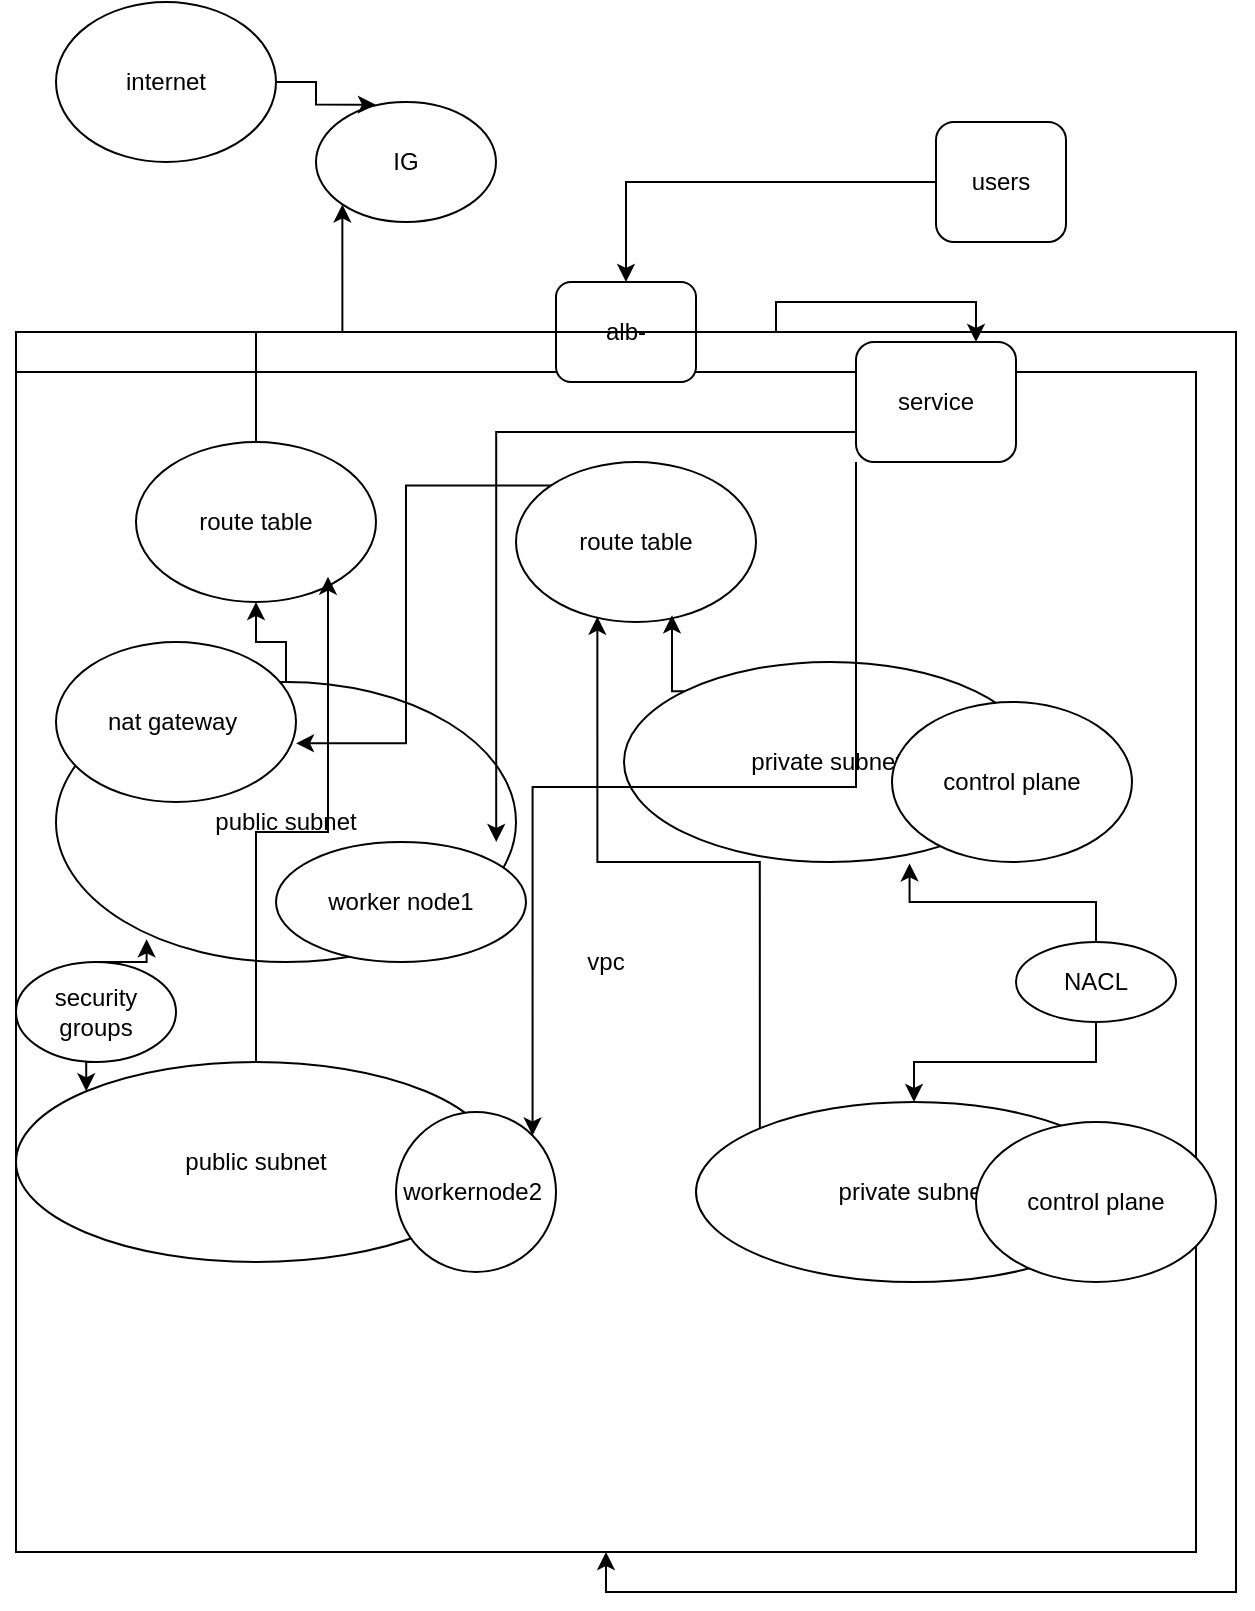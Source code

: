 <mxfile version="24.8.4">
  <diagram name="Page-1" id="u5yoPsmqBJ-nEFNAoy6l">
    <mxGraphModel dx="794" dy="526" grid="1" gridSize="10" guides="1" tooltips="1" connect="1" arrows="1" fold="1" page="1" pageScale="1" pageWidth="850" pageHeight="1100" math="0" shadow="0">
      <root>
        <mxCell id="0" />
        <mxCell id="1" parent="0" />
        <mxCell id="lDsNkmQqCHkQVeXZDjFO-2" value="vpc" style="whiteSpace=wrap;html=1;aspect=fixed;" vertex="1" parent="1">
          <mxGeometry x="20" y="205" width="590" height="590" as="geometry" />
        </mxCell>
        <mxCell id="lDsNkmQqCHkQVeXZDjFO-19" style="edgeStyle=orthogonalEdgeStyle;rounded=0;orthogonalLoop=1;jettySize=auto;html=1;entryX=0.5;entryY=1;entryDx=0;entryDy=0;" edge="1" parent="1" source="lDsNkmQqCHkQVeXZDjFO-3" target="lDsNkmQqCHkQVeXZDjFO-18">
          <mxGeometry relative="1" as="geometry" />
        </mxCell>
        <mxCell id="lDsNkmQqCHkQVeXZDjFO-3" value="public subnet" style="ellipse;whiteSpace=wrap;html=1;" vertex="1" parent="1">
          <mxGeometry x="40" y="360" width="230" height="140" as="geometry" />
        </mxCell>
        <mxCell id="lDsNkmQqCHkQVeXZDjFO-5" value="private subnet&amp;nbsp;" style="ellipse;whiteSpace=wrap;html=1;" vertex="1" parent="1">
          <mxGeometry x="324" y="350" width="206" height="100" as="geometry" />
        </mxCell>
        <mxCell id="lDsNkmQqCHkQVeXZDjFO-7" value="public subnet" style="ellipse;whiteSpace=wrap;html=1;" vertex="1" parent="1">
          <mxGeometry x="20" y="550" width="240" height="100" as="geometry" />
        </mxCell>
        <mxCell id="lDsNkmQqCHkQVeXZDjFO-8" value="private subnet" style="ellipse;whiteSpace=wrap;html=1;" vertex="1" parent="1">
          <mxGeometry x="360" y="570" width="218" height="90" as="geometry" />
        </mxCell>
        <mxCell id="lDsNkmQqCHkQVeXZDjFO-12" style="edgeStyle=orthogonalEdgeStyle;rounded=0;orthogonalLoop=1;jettySize=auto;html=1;" edge="1" parent="1" source="lDsNkmQqCHkQVeXZDjFO-9" target="lDsNkmQqCHkQVeXZDjFO-10">
          <mxGeometry relative="1" as="geometry" />
        </mxCell>
        <mxCell id="lDsNkmQqCHkQVeXZDjFO-9" value="users" style="rounded=1;whiteSpace=wrap;html=1;" vertex="1" parent="1">
          <mxGeometry x="480" y="80" width="65" height="60" as="geometry" />
        </mxCell>
        <mxCell id="lDsNkmQqCHkQVeXZDjFO-14" style="edgeStyle=orthogonalEdgeStyle;rounded=0;orthogonalLoop=1;jettySize=auto;html=1;entryX=0.75;entryY=0;entryDx=0;entryDy=0;" edge="1" parent="1" source="lDsNkmQqCHkQVeXZDjFO-10" target="lDsNkmQqCHkQVeXZDjFO-11">
          <mxGeometry relative="1" as="geometry" />
        </mxCell>
        <mxCell id="lDsNkmQqCHkQVeXZDjFO-10" value="alb-" style="rounded=1;whiteSpace=wrap;html=1;" vertex="1" parent="1">
          <mxGeometry x="290" y="160" width="70" height="50" as="geometry" />
        </mxCell>
        <mxCell id="lDsNkmQqCHkQVeXZDjFO-39" style="edgeStyle=orthogonalEdgeStyle;rounded=0;orthogonalLoop=1;jettySize=auto;html=1;exitX=0;exitY=1;exitDx=0;exitDy=0;entryX=1;entryY=0;entryDx=0;entryDy=0;" edge="1" parent="1" source="lDsNkmQqCHkQVeXZDjFO-11" target="lDsNkmQqCHkQVeXZDjFO-30">
          <mxGeometry relative="1" as="geometry" />
        </mxCell>
        <mxCell id="lDsNkmQqCHkQVeXZDjFO-11" value="service" style="rounded=1;whiteSpace=wrap;html=1;" vertex="1" parent="1">
          <mxGeometry x="440" y="190" width="80" height="60" as="geometry" />
        </mxCell>
        <mxCell id="lDsNkmQqCHkQVeXZDjFO-15" style="edgeStyle=orthogonalEdgeStyle;rounded=0;orthogonalLoop=1;jettySize=auto;html=1;exitX=0;exitY=0;exitDx=0;exitDy=0;" edge="1" parent="1" source="lDsNkmQqCHkQVeXZDjFO-2" target="lDsNkmQqCHkQVeXZDjFO-2">
          <mxGeometry relative="1" as="geometry" />
        </mxCell>
        <mxCell id="lDsNkmQqCHkQVeXZDjFO-16" value="internet" style="ellipse;whiteSpace=wrap;html=1;" vertex="1" parent="1">
          <mxGeometry x="40" y="20" width="110" height="80" as="geometry" />
        </mxCell>
        <mxCell id="lDsNkmQqCHkQVeXZDjFO-17" value="IG" style="ellipse;whiteSpace=wrap;html=1;" vertex="1" parent="1">
          <mxGeometry x="170" y="70" width="90" height="60" as="geometry" />
        </mxCell>
        <mxCell id="lDsNkmQqCHkQVeXZDjFO-21" style="edgeStyle=orthogonalEdgeStyle;rounded=0;orthogonalLoop=1;jettySize=auto;html=1;exitX=0.5;exitY=0;exitDx=0;exitDy=0;entryX=0;entryY=1;entryDx=0;entryDy=0;" edge="1" parent="1" source="lDsNkmQqCHkQVeXZDjFO-18" target="lDsNkmQqCHkQVeXZDjFO-17">
          <mxGeometry relative="1" as="geometry" />
        </mxCell>
        <mxCell id="lDsNkmQqCHkQVeXZDjFO-18" value="route table" style="ellipse;whiteSpace=wrap;html=1;" vertex="1" parent="1">
          <mxGeometry x="80" y="240" width="120" height="80" as="geometry" />
        </mxCell>
        <mxCell id="lDsNkmQqCHkQVeXZDjFO-20" style="edgeStyle=orthogonalEdgeStyle;rounded=0;orthogonalLoop=1;jettySize=auto;html=1;exitX=0.5;exitY=0;exitDx=0;exitDy=0;entryX=0.8;entryY=0.842;entryDx=0;entryDy=0;entryPerimeter=0;" edge="1" parent="1" source="lDsNkmQqCHkQVeXZDjFO-7" target="lDsNkmQqCHkQVeXZDjFO-18">
          <mxGeometry relative="1" as="geometry" />
        </mxCell>
        <mxCell id="lDsNkmQqCHkQVeXZDjFO-22" style="edgeStyle=orthogonalEdgeStyle;rounded=0;orthogonalLoop=1;jettySize=auto;html=1;entryX=0.333;entryY=0.022;entryDx=0;entryDy=0;entryPerimeter=0;" edge="1" parent="1" source="lDsNkmQqCHkQVeXZDjFO-16" target="lDsNkmQqCHkQVeXZDjFO-17">
          <mxGeometry relative="1" as="geometry" />
        </mxCell>
        <mxCell id="lDsNkmQqCHkQVeXZDjFO-25" style="edgeStyle=orthogonalEdgeStyle;rounded=0;orthogonalLoop=1;jettySize=auto;html=1;exitX=0.5;exitY=1;exitDx=0;exitDy=0;entryX=0;entryY=0;entryDx=0;entryDy=0;" edge="1" parent="1" source="lDsNkmQqCHkQVeXZDjFO-23" target="lDsNkmQqCHkQVeXZDjFO-7">
          <mxGeometry relative="1" as="geometry" />
        </mxCell>
        <mxCell id="lDsNkmQqCHkQVeXZDjFO-23" value="security groups" style="ellipse;whiteSpace=wrap;html=1;" vertex="1" parent="1">
          <mxGeometry x="20" y="500" width="80" height="50" as="geometry" />
        </mxCell>
        <mxCell id="lDsNkmQqCHkQVeXZDjFO-24" style="edgeStyle=orthogonalEdgeStyle;rounded=0;orthogonalLoop=1;jettySize=auto;html=1;exitX=0.5;exitY=0;exitDx=0;exitDy=0;entryX=0.197;entryY=0.919;entryDx=0;entryDy=0;entryPerimeter=0;" edge="1" parent="1" source="lDsNkmQqCHkQVeXZDjFO-23" target="lDsNkmQqCHkQVeXZDjFO-3">
          <mxGeometry relative="1" as="geometry" />
        </mxCell>
        <mxCell id="lDsNkmQqCHkQVeXZDjFO-27" style="edgeStyle=orthogonalEdgeStyle;rounded=0;orthogonalLoop=1;jettySize=auto;html=1;" edge="1" parent="1" source="lDsNkmQqCHkQVeXZDjFO-26" target="lDsNkmQqCHkQVeXZDjFO-8">
          <mxGeometry relative="1" as="geometry" />
        </mxCell>
        <mxCell id="lDsNkmQqCHkQVeXZDjFO-26" value="NACL" style="ellipse;whiteSpace=wrap;html=1;" vertex="1" parent="1">
          <mxGeometry x="520" y="490" width="80" height="40" as="geometry" />
        </mxCell>
        <mxCell id="lDsNkmQqCHkQVeXZDjFO-28" style="edgeStyle=orthogonalEdgeStyle;rounded=0;orthogonalLoop=1;jettySize=auto;html=1;entryX=0.693;entryY=1.007;entryDx=0;entryDy=0;entryPerimeter=0;" edge="1" parent="1" source="lDsNkmQqCHkQVeXZDjFO-26" target="lDsNkmQqCHkQVeXZDjFO-5">
          <mxGeometry relative="1" as="geometry" />
        </mxCell>
        <mxCell id="lDsNkmQqCHkQVeXZDjFO-29" value="worker node1" style="ellipse;whiteSpace=wrap;html=1;" vertex="1" parent="1">
          <mxGeometry x="150" y="440" width="125" height="60" as="geometry" />
        </mxCell>
        <mxCell id="lDsNkmQqCHkQVeXZDjFO-30" value="workernode2&amp;nbsp;" style="ellipse;whiteSpace=wrap;html=1;" vertex="1" parent="1">
          <mxGeometry x="210" y="575" width="80" height="80" as="geometry" />
        </mxCell>
        <mxCell id="lDsNkmQqCHkQVeXZDjFO-31" value="control plane" style="ellipse;whiteSpace=wrap;html=1;" vertex="1" parent="1">
          <mxGeometry x="458" y="370" width="120" height="80" as="geometry" />
        </mxCell>
        <mxCell id="lDsNkmQqCHkQVeXZDjFO-32" value="control plane" style="ellipse;whiteSpace=wrap;html=1;" vertex="1" parent="1">
          <mxGeometry x="500" y="580" width="120" height="80" as="geometry" />
        </mxCell>
        <mxCell id="lDsNkmQqCHkQVeXZDjFO-33" value="route table" style="ellipse;whiteSpace=wrap;html=1;" vertex="1" parent="1">
          <mxGeometry x="270" y="250" width="120" height="80" as="geometry" />
        </mxCell>
        <mxCell id="lDsNkmQqCHkQVeXZDjFO-34" style="edgeStyle=orthogonalEdgeStyle;rounded=0;orthogonalLoop=1;jettySize=auto;html=1;exitX=0;exitY=0;exitDx=0;exitDy=0;entryX=0.65;entryY=0.958;entryDx=0;entryDy=0;entryPerimeter=0;" edge="1" parent="1" source="lDsNkmQqCHkQVeXZDjFO-5" target="lDsNkmQqCHkQVeXZDjFO-33">
          <mxGeometry relative="1" as="geometry" />
        </mxCell>
        <mxCell id="lDsNkmQqCHkQVeXZDjFO-35" style="edgeStyle=orthogonalEdgeStyle;rounded=0;orthogonalLoop=1;jettySize=auto;html=1;exitX=0;exitY=0;exitDx=0;exitDy=0;entryX=0.339;entryY=0.967;entryDx=0;entryDy=0;entryPerimeter=0;" edge="1" parent="1" source="lDsNkmQqCHkQVeXZDjFO-8" target="lDsNkmQqCHkQVeXZDjFO-33">
          <mxGeometry relative="1" as="geometry" />
        </mxCell>
        <mxCell id="lDsNkmQqCHkQVeXZDjFO-36" value="nat gateway&amp;nbsp;" style="ellipse;whiteSpace=wrap;html=1;" vertex="1" parent="1">
          <mxGeometry x="40" y="340" width="120" height="80" as="geometry" />
        </mxCell>
        <mxCell id="lDsNkmQqCHkQVeXZDjFO-37" style="edgeStyle=orthogonalEdgeStyle;rounded=0;orthogonalLoop=1;jettySize=auto;html=1;exitX=0;exitY=0;exitDx=0;exitDy=0;entryX=1;entryY=0.633;entryDx=0;entryDy=0;entryPerimeter=0;" edge="1" parent="1" source="lDsNkmQqCHkQVeXZDjFO-33" target="lDsNkmQqCHkQVeXZDjFO-36">
          <mxGeometry relative="1" as="geometry" />
        </mxCell>
        <mxCell id="lDsNkmQqCHkQVeXZDjFO-38" style="edgeStyle=orthogonalEdgeStyle;rounded=0;orthogonalLoop=1;jettySize=auto;html=1;exitX=0;exitY=0.75;exitDx=0;exitDy=0;entryX=0.957;entryY=0.571;entryDx=0;entryDy=0;entryPerimeter=0;" edge="1" parent="1" source="lDsNkmQqCHkQVeXZDjFO-11" target="lDsNkmQqCHkQVeXZDjFO-3">
          <mxGeometry relative="1" as="geometry" />
        </mxCell>
      </root>
    </mxGraphModel>
  </diagram>
</mxfile>
